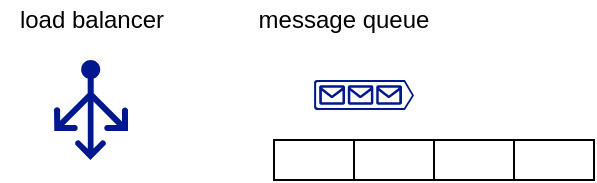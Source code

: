 <mxfile version="14.5.1" type="device"><diagram id="Ys1yIajaHh920PR4fn67" name="Page-1"><mxGraphModel dx="751" dy="669" grid="1" gridSize="10" guides="1" tooltips="1" connect="1" arrows="1" fold="1" page="1" pageScale="1" pageWidth="827" pageHeight="1169" math="0" shadow="0"><root><mxCell id="0"/><mxCell id="1" parent="0"/><mxCell id="W0kX0eCPZHXdf_YSJIeP-11" value="" style="aspect=fixed;pointerEvents=1;shadow=0;dashed=0;html=1;strokeColor=none;labelPosition=center;verticalLabelPosition=bottom;verticalAlign=top;align=center;fillColor=#00188D;shape=mxgraph.azure.load_balancer_generic" parent="1" vertex="1"><mxGeometry x="170" y="100" width="37" height="50" as="geometry"/></mxCell><mxCell id="W0kX0eCPZHXdf_YSJIeP-14" value="load balancer" style="text;html=1;strokeColor=none;fillColor=none;align=center;verticalAlign=middle;whiteSpace=wrap;rounded=0;" parent="1" vertex="1"><mxGeometry x="143.5" y="70" width="90" height="20" as="geometry"/></mxCell><mxCell id="W0kX0eCPZHXdf_YSJIeP-15" value="" style="aspect=fixed;pointerEvents=1;shadow=0;dashed=0;html=1;strokeColor=none;labelPosition=center;verticalLabelPosition=bottom;verticalAlign=top;align=center;fillColor=#00188D;shape=mxgraph.azure.queue_generic" parent="1" vertex="1"><mxGeometry x="300" y="110" width="50" height="15" as="geometry"/></mxCell><mxCell id="W0kX0eCPZHXdf_YSJIeP-16" value="message queue" style="text;html=1;strokeColor=none;fillColor=none;align=center;verticalAlign=middle;whiteSpace=wrap;rounded=0;" parent="1" vertex="1"><mxGeometry x="270" y="70" width="90" height="20" as="geometry"/></mxCell><mxCell id="6Vasn9eAfGjwjCA950fp-3" value="" style="rounded=0;whiteSpace=wrap;html=1;" vertex="1" parent="1"><mxGeometry x="280" y="140" width="40" height="20" as="geometry"/></mxCell><mxCell id="6Vasn9eAfGjwjCA950fp-4" value="" style="rounded=0;whiteSpace=wrap;html=1;" vertex="1" parent="1"><mxGeometry x="320" y="140" width="40" height="20" as="geometry"/></mxCell><mxCell id="6Vasn9eAfGjwjCA950fp-5" value="" style="rounded=0;whiteSpace=wrap;html=1;" vertex="1" parent="1"><mxGeometry x="360" y="140" width="40" height="20" as="geometry"/></mxCell><mxCell id="6Vasn9eAfGjwjCA950fp-6" value="" style="rounded=0;whiteSpace=wrap;html=1;" vertex="1" parent="1"><mxGeometry x="400" y="140" width="40" height="20" as="geometry"/></mxCell></root></mxGraphModel></diagram></mxfile>